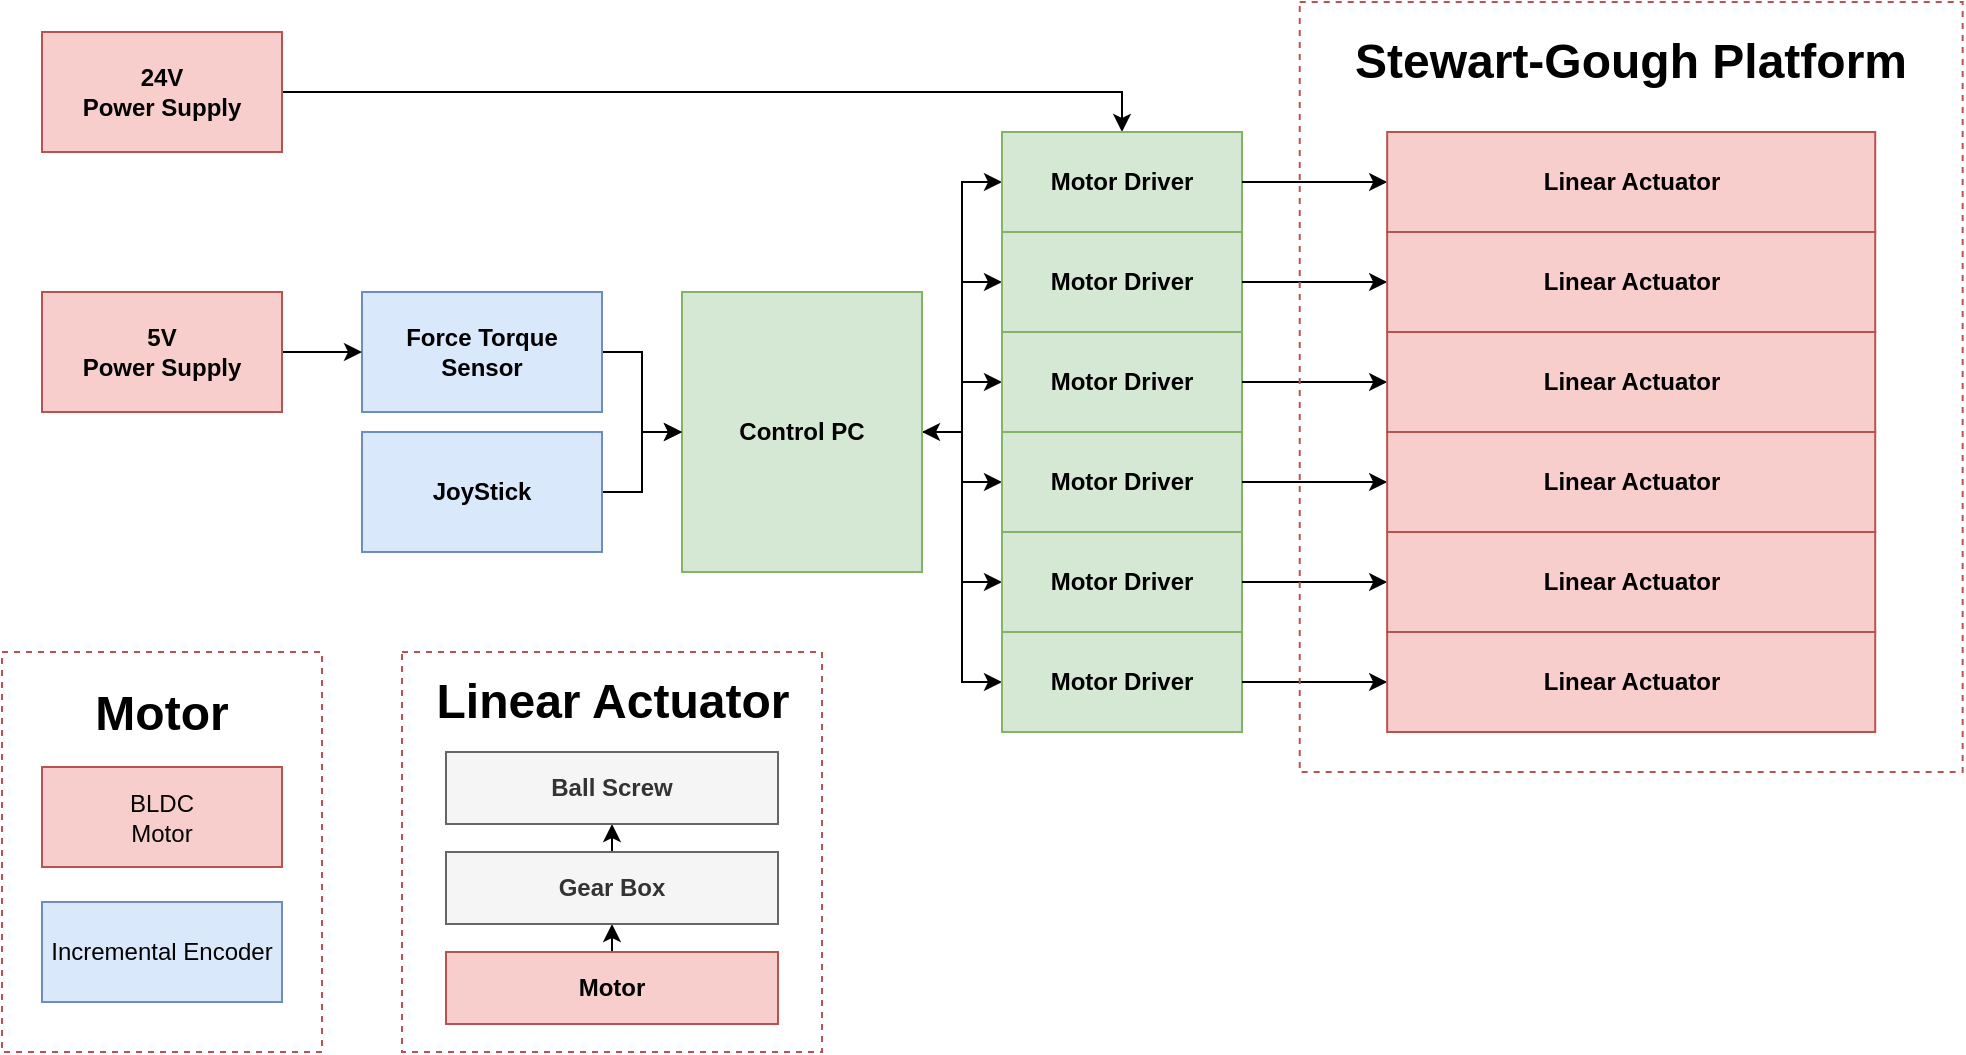 <mxfile version="20.6.0" type="github">
  <diagram id="zAPGDFbbbaDvvKvTUpeF" name="페이지-1">
    <mxGraphModel dx="1422" dy="754" grid="1" gridSize="10" guides="1" tooltips="1" connect="1" arrows="1" fold="1" page="1" pageScale="1" pageWidth="827" pageHeight="1169" math="0" shadow="0">
      <root>
        <mxCell id="0" />
        <mxCell id="1" parent="0" />
        <mxCell id="pkckRQuR9HhNkEGqXw-G-65" value="" style="edgeStyle=orthogonalEdgeStyle;rounded=0;orthogonalLoop=1;jettySize=auto;html=1;" parent="1" source="pkckRQuR9HhNkEGqXw-G-1" target="pkckRQuR9HhNkEGqXw-G-61" edge="1">
          <mxGeometry relative="1" as="geometry" />
        </mxCell>
        <mxCell id="pkckRQuR9HhNkEGqXw-G-66" style="edgeStyle=orthogonalEdgeStyle;rounded=0;orthogonalLoop=1;jettySize=auto;html=1;exitX=1;exitY=0.5;exitDx=0;exitDy=0;entryX=0;entryY=0.5;entryDx=0;entryDy=0;" parent="1" source="pkckRQuR9HhNkEGqXw-G-1" target="pkckRQuR9HhNkEGqXw-G-62" edge="1">
          <mxGeometry relative="1" as="geometry" />
        </mxCell>
        <mxCell id="pkckRQuR9HhNkEGqXw-G-67" style="edgeStyle=orthogonalEdgeStyle;rounded=0;orthogonalLoop=1;jettySize=auto;html=1;exitX=1;exitY=0.5;exitDx=0;exitDy=0;entryX=0;entryY=0.5;entryDx=0;entryDy=0;" parent="1" source="pkckRQuR9HhNkEGqXw-G-1" target="pkckRQuR9HhNkEGqXw-G-63" edge="1">
          <mxGeometry relative="1" as="geometry" />
        </mxCell>
        <mxCell id="pkckRQuR9HhNkEGqXw-G-68" style="edgeStyle=orthogonalEdgeStyle;rounded=0;orthogonalLoop=1;jettySize=auto;html=1;exitX=1;exitY=0.5;exitDx=0;exitDy=0;entryX=0;entryY=0.5;entryDx=0;entryDy=0;" parent="1" source="pkckRQuR9HhNkEGqXw-G-1" target="pkckRQuR9HhNkEGqXw-G-60" edge="1">
          <mxGeometry relative="1" as="geometry" />
        </mxCell>
        <mxCell id="pkckRQuR9HhNkEGqXw-G-69" style="edgeStyle=orthogonalEdgeStyle;rounded=0;orthogonalLoop=1;jettySize=auto;html=1;exitX=1;exitY=0.5;exitDx=0;exitDy=0;entryX=0;entryY=0.5;entryDx=0;entryDy=0;" parent="1" source="pkckRQuR9HhNkEGqXw-G-1" target="pkckRQuR9HhNkEGqXw-G-59" edge="1">
          <mxGeometry relative="1" as="geometry" />
        </mxCell>
        <mxCell id="pkckRQuR9HhNkEGqXw-G-70" style="edgeStyle=orthogonalEdgeStyle;rounded=0;orthogonalLoop=1;jettySize=auto;html=1;exitX=1;exitY=0.5;exitDx=0;exitDy=0;entryX=0;entryY=0.5;entryDx=0;entryDy=0;startArrow=classic;startFill=1;" parent="1" source="pkckRQuR9HhNkEGqXw-G-1" target="pkckRQuR9HhNkEGqXw-G-51" edge="1">
          <mxGeometry relative="1" as="geometry" />
        </mxCell>
        <mxCell id="pkckRQuR9HhNkEGqXw-G-1" value="&lt;b&gt;Control PC&lt;/b&gt;" style="rounded=0;whiteSpace=wrap;html=1;fillColor=#d5e8d4;strokeColor=#82b366;" parent="1" vertex="1">
          <mxGeometry x="420" y="270" width="120" height="140" as="geometry" />
        </mxCell>
        <mxCell id="pkckRQuR9HhNkEGqXw-G-45" value="" style="edgeStyle=orthogonalEdgeStyle;rounded=0;orthogonalLoop=1;jettySize=auto;html=1;" parent="1" source="pkckRQuR9HhNkEGqXw-G-2" target="pkckRQuR9HhNkEGqXw-G-1" edge="1">
          <mxGeometry relative="1" as="geometry" />
        </mxCell>
        <mxCell id="pkckRQuR9HhNkEGqXw-G-2" value="&lt;b&gt;Force Torque Sensor&lt;/b&gt;" style="rounded=0;whiteSpace=wrap;html=1;fillColor=#dae8fc;strokeColor=#6c8ebf;" parent="1" vertex="1">
          <mxGeometry x="260" y="270" width="120" height="60" as="geometry" />
        </mxCell>
        <mxCell id="pkckRQuR9HhNkEGqXw-G-46" value="" style="edgeStyle=orthogonalEdgeStyle;rounded=0;orthogonalLoop=1;jettySize=auto;html=1;" parent="1" source="pkckRQuR9HhNkEGqXw-G-3" target="pkckRQuR9HhNkEGqXw-G-1" edge="1">
          <mxGeometry relative="1" as="geometry" />
        </mxCell>
        <mxCell id="pkckRQuR9HhNkEGqXw-G-3" value="&lt;b&gt;JoyStick&lt;/b&gt;" style="rounded=0;whiteSpace=wrap;html=1;fillColor=#dae8fc;strokeColor=#6c8ebf;" parent="1" vertex="1">
          <mxGeometry x="260" y="340" width="120" height="60" as="geometry" />
        </mxCell>
        <mxCell id="pkckRQuR9HhNkEGqXw-G-95" value="" style="edgeStyle=orthogonalEdgeStyle;rounded=0;orthogonalLoop=1;jettySize=auto;html=1;" parent="1" source="pkckRQuR9HhNkEGqXw-G-4" target="pkckRQuR9HhNkEGqXw-G-2" edge="1">
          <mxGeometry relative="1" as="geometry" />
        </mxCell>
        <mxCell id="pkckRQuR9HhNkEGqXw-G-4" value="&lt;b&gt;5V&lt;br&gt;Power Supply&lt;/b&gt;" style="rounded=0;whiteSpace=wrap;html=1;fillColor=#f8cecc;strokeColor=#b85450;" parent="1" vertex="1">
          <mxGeometry x="100" y="270" width="120" height="60" as="geometry" />
        </mxCell>
        <mxCell id="pkckRQuR9HhNkEGqXw-G-96" style="edgeStyle=orthogonalEdgeStyle;rounded=0;orthogonalLoop=1;jettySize=auto;html=1;exitX=1;exitY=0.5;exitDx=0;exitDy=0;entryX=0.5;entryY=0;entryDx=0;entryDy=0;" parent="1" source="pkckRQuR9HhNkEGqXw-G-5" target="pkckRQuR9HhNkEGqXw-G-51" edge="1">
          <mxGeometry relative="1" as="geometry" />
        </mxCell>
        <mxCell id="pkckRQuR9HhNkEGqXw-G-5" value="&lt;b&gt;24V&lt;br&gt;Power Supply&lt;/b&gt;" style="rounded=0;whiteSpace=wrap;html=1;fillColor=#f8cecc;strokeColor=#b85450;" parent="1" vertex="1">
          <mxGeometry x="100" y="140" width="120" height="60" as="geometry" />
        </mxCell>
        <mxCell id="pkckRQuR9HhNkEGqXw-G-37" value="" style="group" parent="1" vertex="1" connectable="0">
          <mxGeometry x="280" y="450" width="210" height="200" as="geometry" />
        </mxCell>
        <mxCell id="pkckRQuR9HhNkEGqXw-G-21" value="" style="rounded=0;whiteSpace=wrap;html=1;fillColor=none;strokeColor=#b85450;dashed=1;" parent="pkckRQuR9HhNkEGqXw-G-37" vertex="1">
          <mxGeometry width="210" height="200" as="geometry" />
        </mxCell>
        <mxCell id="pkckRQuR9HhNkEGqXw-G-92" style="edgeStyle=orthogonalEdgeStyle;rounded=0;orthogonalLoop=1;jettySize=auto;html=1;exitX=0.5;exitY=0;exitDx=0;exitDy=0;entryX=0.5;entryY=1;entryDx=0;entryDy=0;" parent="pkckRQuR9HhNkEGqXw-G-37" source="pkckRQuR9HhNkEGqXw-G-13" target="pkckRQuR9HhNkEGqXw-G-14" edge="1">
          <mxGeometry relative="1" as="geometry" />
        </mxCell>
        <mxCell id="pkckRQuR9HhNkEGqXw-G-13" value="&lt;b&gt;Motor&lt;/b&gt;" style="rounded=0;whiteSpace=wrap;html=1;fillColor=#f8cecc;strokeColor=#b85450;" parent="pkckRQuR9HhNkEGqXw-G-37" vertex="1">
          <mxGeometry x="22" y="150" width="166" height="36" as="geometry" />
        </mxCell>
        <mxCell id="pkckRQuR9HhNkEGqXw-G-93" style="edgeStyle=orthogonalEdgeStyle;rounded=0;orthogonalLoop=1;jettySize=auto;html=1;exitX=0.5;exitY=0;exitDx=0;exitDy=0;entryX=0.5;entryY=1;entryDx=0;entryDy=0;" parent="pkckRQuR9HhNkEGqXw-G-37" source="pkckRQuR9HhNkEGqXw-G-14" target="pkckRQuR9HhNkEGqXw-G-15" edge="1">
          <mxGeometry relative="1" as="geometry" />
        </mxCell>
        <mxCell id="pkckRQuR9HhNkEGqXw-G-14" value="&lt;b&gt;Gear Box&lt;/b&gt;" style="rounded=0;whiteSpace=wrap;html=1;fillColor=#f5f5f5;fontColor=#333333;strokeColor=#666666;" parent="pkckRQuR9HhNkEGqXw-G-37" vertex="1">
          <mxGeometry x="22" y="100" width="166" height="36" as="geometry" />
        </mxCell>
        <mxCell id="pkckRQuR9HhNkEGqXw-G-15" value="&lt;b&gt;Ball Screw&lt;/b&gt;" style="rounded=0;whiteSpace=wrap;html=1;fillColor=#f5f5f5;fontColor=#333333;strokeColor=#666666;" parent="pkckRQuR9HhNkEGqXw-G-37" vertex="1">
          <mxGeometry x="22" y="50" width="166" height="36" as="geometry" />
        </mxCell>
        <mxCell id="pkckRQuR9HhNkEGqXw-G-22" value="&lt;h1&gt;Linear Actuator&lt;/h1&gt;" style="text;html=1;strokeColor=none;fillColor=none;align=center;verticalAlign=middle;whiteSpace=wrap;rounded=0;dashed=1;" parent="pkckRQuR9HhNkEGqXw-G-37" vertex="1">
          <mxGeometry x="2.5" y="10" width="205" height="30" as="geometry" />
        </mxCell>
        <mxCell id="pkckRQuR9HhNkEGqXw-G-39" value="" style="group" parent="1" vertex="1" connectable="0">
          <mxGeometry x="80" y="450" width="160" height="200" as="geometry" />
        </mxCell>
        <mxCell id="pkckRQuR9HhNkEGqXw-G-9" value="" style="rounded=0;whiteSpace=wrap;html=1;fillColor=none;dashed=1;strokeColor=#b85450;" parent="pkckRQuR9HhNkEGqXw-G-39" vertex="1">
          <mxGeometry width="160" height="200" as="geometry" />
        </mxCell>
        <mxCell id="pkckRQuR9HhNkEGqXw-G-7" value="Incremental Encoder" style="rounded=0;whiteSpace=wrap;html=1;fillColor=#dae8fc;strokeColor=#6c8ebf;" parent="pkckRQuR9HhNkEGqXw-G-39" vertex="1">
          <mxGeometry x="20" y="125" width="120" height="50" as="geometry" />
        </mxCell>
        <mxCell id="pkckRQuR9HhNkEGqXw-G-10" value="&lt;h1&gt;Motor&lt;/h1&gt;" style="text;html=1;strokeColor=none;fillColor=none;align=center;verticalAlign=middle;whiteSpace=wrap;rounded=0;dashed=1;" parent="pkckRQuR9HhNkEGqXw-G-39" vertex="1">
          <mxGeometry x="50" y="12.5" width="60" height="37.5" as="geometry" />
        </mxCell>
        <mxCell id="pkckRQuR9HhNkEGqXw-G-8" value="BLDC&lt;br&gt;Motor" style="rounded=0;whiteSpace=wrap;html=1;fillColor=#f8cecc;strokeColor=#b85450;" parent="pkckRQuR9HhNkEGqXw-G-39" vertex="1">
          <mxGeometry x="20" y="57.5" width="120" height="50" as="geometry" />
        </mxCell>
        <mxCell id="pkckRQuR9HhNkEGqXw-G-64" value="" style="group" parent="1" vertex="1" connectable="0">
          <mxGeometry x="580" y="190" width="120" height="300" as="geometry" />
        </mxCell>
        <mxCell id="pkckRQuR9HhNkEGqXw-G-51" value="&lt;b&gt;Motor Driver&lt;/b&gt;" style="rounded=0;whiteSpace=wrap;html=1;fillColor=#d5e8d4;strokeColor=#82b366;" parent="pkckRQuR9HhNkEGqXw-G-64" vertex="1">
          <mxGeometry width="120" height="50" as="geometry" />
        </mxCell>
        <mxCell id="pkckRQuR9HhNkEGqXw-G-59" value="&lt;b&gt;Motor Driver&lt;/b&gt;" style="rounded=0;whiteSpace=wrap;html=1;fillColor=#d5e8d4;strokeColor=#82b366;" parent="pkckRQuR9HhNkEGqXw-G-64" vertex="1">
          <mxGeometry y="50" width="120" height="50" as="geometry" />
        </mxCell>
        <mxCell id="pkckRQuR9HhNkEGqXw-G-60" value="&lt;b&gt;Motor Driver&lt;/b&gt;" style="rounded=0;whiteSpace=wrap;html=1;fillColor=#d5e8d4;strokeColor=#82b366;" parent="pkckRQuR9HhNkEGqXw-G-64" vertex="1">
          <mxGeometry y="100" width="120" height="50" as="geometry" />
        </mxCell>
        <mxCell id="pkckRQuR9HhNkEGqXw-G-61" value="&lt;b&gt;Motor Driver&lt;/b&gt;" style="rounded=0;whiteSpace=wrap;html=1;fillColor=#d5e8d4;strokeColor=#82b366;" parent="pkckRQuR9HhNkEGqXw-G-64" vertex="1">
          <mxGeometry y="150" width="120" height="50" as="geometry" />
        </mxCell>
        <mxCell id="pkckRQuR9HhNkEGqXw-G-62" value="&lt;b&gt;Motor Driver&lt;/b&gt;" style="rounded=0;whiteSpace=wrap;html=1;fillColor=#d5e8d4;strokeColor=#82b366;" parent="pkckRQuR9HhNkEGqXw-G-64" vertex="1">
          <mxGeometry y="200" width="120" height="50" as="geometry" />
        </mxCell>
        <mxCell id="pkckRQuR9HhNkEGqXw-G-63" value="&lt;b&gt;Motor Driver&lt;/b&gt;" style="rounded=0;whiteSpace=wrap;html=1;fillColor=#d5e8d4;strokeColor=#82b366;" parent="pkckRQuR9HhNkEGqXw-G-64" vertex="1">
          <mxGeometry y="250" width="120" height="50" as="geometry" />
        </mxCell>
        <mxCell id="pkckRQuR9HhNkEGqXw-G-71" style="edgeStyle=orthogonalEdgeStyle;rounded=0;orthogonalLoop=1;jettySize=auto;html=1;exitX=1;exitY=0.5;exitDx=0;exitDy=0;" parent="1" source="pkckRQuR9HhNkEGqXw-G-51" target="pkckRQuR9HhNkEGqXw-G-27" edge="1">
          <mxGeometry relative="1" as="geometry" />
        </mxCell>
        <mxCell id="pkckRQuR9HhNkEGqXw-G-84" style="edgeStyle=orthogonalEdgeStyle;rounded=0;orthogonalLoop=1;jettySize=auto;html=1;exitX=1;exitY=0.5;exitDx=0;exitDy=0;" parent="1" source="pkckRQuR9HhNkEGqXw-G-59" target="pkckRQuR9HhNkEGqXw-G-77" edge="1">
          <mxGeometry relative="1" as="geometry" />
        </mxCell>
        <mxCell id="pkckRQuR9HhNkEGqXw-G-85" style="edgeStyle=orthogonalEdgeStyle;rounded=0;orthogonalLoop=1;jettySize=auto;html=1;exitX=1;exitY=0.5;exitDx=0;exitDy=0;entryX=0;entryY=0.5;entryDx=0;entryDy=0;" parent="1" source="pkckRQuR9HhNkEGqXw-G-60" target="pkckRQuR9HhNkEGqXw-G-78" edge="1">
          <mxGeometry relative="1" as="geometry" />
        </mxCell>
        <mxCell id="pkckRQuR9HhNkEGqXw-G-86" style="edgeStyle=orthogonalEdgeStyle;rounded=0;orthogonalLoop=1;jettySize=auto;html=1;exitX=1;exitY=0.5;exitDx=0;exitDy=0;" parent="1" source="pkckRQuR9HhNkEGqXw-G-61" target="pkckRQuR9HhNkEGqXw-G-79" edge="1">
          <mxGeometry relative="1" as="geometry" />
        </mxCell>
        <mxCell id="pkckRQuR9HhNkEGqXw-G-87" style="edgeStyle=orthogonalEdgeStyle;rounded=0;orthogonalLoop=1;jettySize=auto;html=1;exitX=1;exitY=0.5;exitDx=0;exitDy=0;entryX=0;entryY=0.5;entryDx=0;entryDy=0;" parent="1" source="pkckRQuR9HhNkEGqXw-G-62" target="pkckRQuR9HhNkEGqXw-G-80" edge="1">
          <mxGeometry relative="1" as="geometry" />
        </mxCell>
        <mxCell id="pkckRQuR9HhNkEGqXw-G-88" style="edgeStyle=orthogonalEdgeStyle;rounded=0;orthogonalLoop=1;jettySize=auto;html=1;exitX=1;exitY=0.5;exitDx=0;exitDy=0;entryX=0;entryY=0.5;entryDx=0;entryDy=0;" parent="1" source="pkckRQuR9HhNkEGqXw-G-63" target="pkckRQuR9HhNkEGqXw-G-81" edge="1">
          <mxGeometry relative="1" as="geometry" />
        </mxCell>
        <mxCell id="pkckRQuR9HhNkEGqXw-G-89" value="" style="group" parent="1" vertex="1" connectable="0">
          <mxGeometry x="728.86" y="125" width="331.48" height="385" as="geometry" />
        </mxCell>
        <mxCell id="pkckRQuR9HhNkEGqXw-G-34" value="" style="rounded=0;whiteSpace=wrap;html=1;dashed=1;fillColor=none;strokeColor=#b85450;" parent="pkckRQuR9HhNkEGqXw-G-89" vertex="1">
          <mxGeometry width="331.48" height="385" as="geometry" />
        </mxCell>
        <mxCell id="pkckRQuR9HhNkEGqXw-G-35" value="&lt;h1&gt;Stewart-Gough Platform&lt;/h1&gt;" style="text;html=1;strokeColor=none;fillColor=none;align=center;verticalAlign=middle;whiteSpace=wrap;rounded=0;dashed=1;" parent="pkckRQuR9HhNkEGqXw-G-89" vertex="1">
          <mxGeometry x="23.1" y="15" width="285.29" height="30" as="geometry" />
        </mxCell>
        <mxCell id="pkckRQuR9HhNkEGqXw-G-82" value="" style="group" parent="pkckRQuR9HhNkEGqXw-G-89" vertex="1" connectable="0">
          <mxGeometry x="43.717" y="65" width="244.04" height="300" as="geometry" />
        </mxCell>
        <mxCell id="pkckRQuR9HhNkEGqXw-G-27" value="&lt;b&gt;Linear Actuator&lt;/b&gt;" style="rounded=0;whiteSpace=wrap;html=1;fillColor=#f8cecc;strokeColor=#b85450;" parent="pkckRQuR9HhNkEGqXw-G-82" vertex="1">
          <mxGeometry x="0.01" width="244.03" height="50" as="geometry" />
        </mxCell>
        <mxCell id="pkckRQuR9HhNkEGqXw-G-77" value="&lt;b&gt;Linear Actuator&lt;/b&gt;" style="rounded=0;whiteSpace=wrap;html=1;fillColor=#f8cecc;strokeColor=#b85450;" parent="pkckRQuR9HhNkEGqXw-G-82" vertex="1">
          <mxGeometry y="50" width="244.03" height="50" as="geometry" />
        </mxCell>
        <mxCell id="pkckRQuR9HhNkEGqXw-G-78" value="&lt;b&gt;Linear Actuator&lt;/b&gt;" style="rounded=0;whiteSpace=wrap;html=1;fillColor=#f8cecc;strokeColor=#b85450;" parent="pkckRQuR9HhNkEGqXw-G-82" vertex="1">
          <mxGeometry y="100" width="244.03" height="50" as="geometry" />
        </mxCell>
        <mxCell id="pkckRQuR9HhNkEGqXw-G-79" value="&lt;b&gt;Linear Actuator&lt;/b&gt;" style="rounded=0;whiteSpace=wrap;html=1;fillColor=#f8cecc;strokeColor=#b85450;" parent="pkckRQuR9HhNkEGqXw-G-82" vertex="1">
          <mxGeometry y="150" width="244.03" height="50" as="geometry" />
        </mxCell>
        <mxCell id="pkckRQuR9HhNkEGqXw-G-80" value="&lt;b&gt;Linear Actuator&lt;/b&gt;" style="rounded=0;whiteSpace=wrap;html=1;fillColor=#f8cecc;strokeColor=#b85450;" parent="pkckRQuR9HhNkEGqXw-G-82" vertex="1">
          <mxGeometry y="200" width="244.03" height="50" as="geometry" />
        </mxCell>
        <mxCell id="pkckRQuR9HhNkEGqXw-G-81" value="&lt;b&gt;Linear Actuator&lt;/b&gt;" style="rounded=0;whiteSpace=wrap;html=1;fillColor=#f8cecc;strokeColor=#b85450;" parent="pkckRQuR9HhNkEGqXw-G-82" vertex="1">
          <mxGeometry y="250" width="244.03" height="50" as="geometry" />
        </mxCell>
      </root>
    </mxGraphModel>
  </diagram>
</mxfile>
